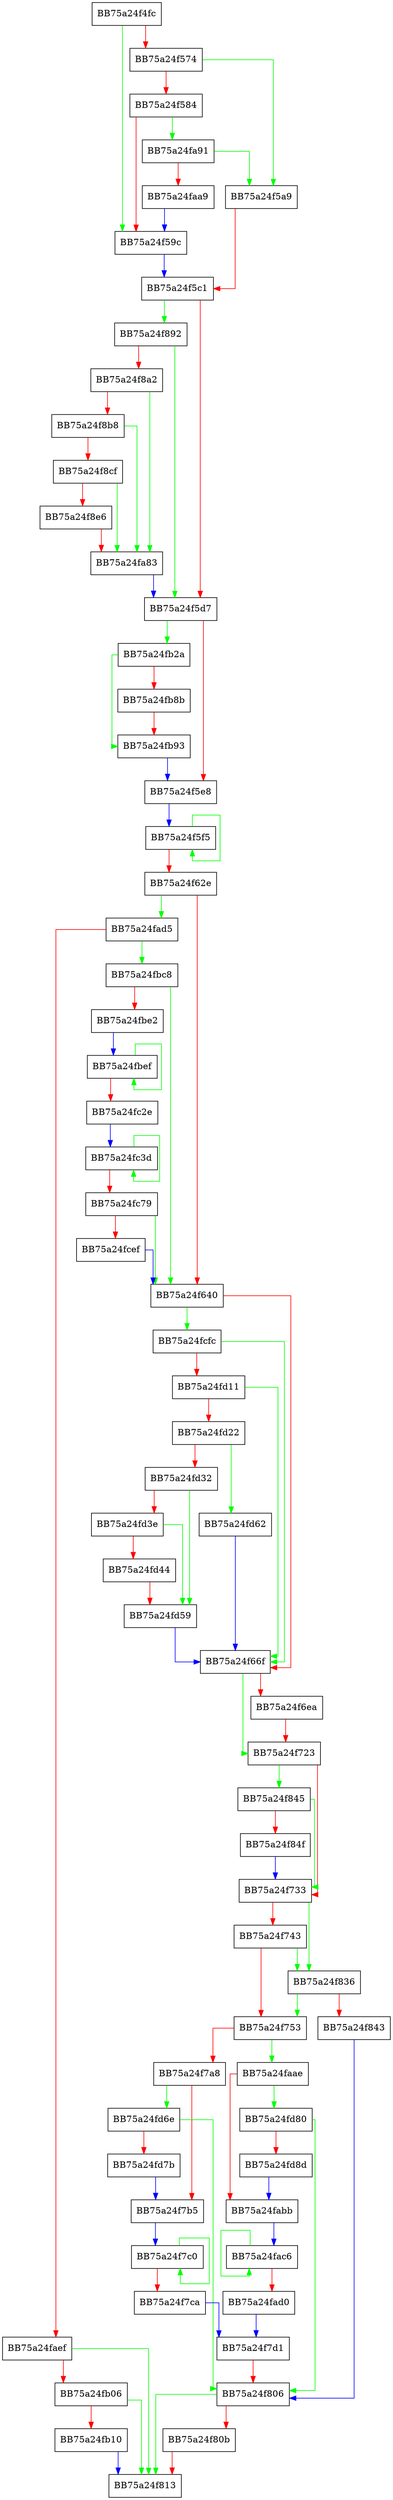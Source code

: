 digraph LogMatchedInternalDetection {
  node [shape="box"];
  graph [splines=ortho];
  BB75a24f4fc -> BB75a24f59c [color="green"];
  BB75a24f4fc -> BB75a24f574 [color="red"];
  BB75a24f574 -> BB75a24f5a9 [color="green"];
  BB75a24f574 -> BB75a24f584 [color="red"];
  BB75a24f584 -> BB75a24fa91 [color="green"];
  BB75a24f584 -> BB75a24f59c [color="red"];
  BB75a24f59c -> BB75a24f5c1 [color="blue"];
  BB75a24f5a9 -> BB75a24f5c1 [color="red"];
  BB75a24f5c1 -> BB75a24f892 [color="green"];
  BB75a24f5c1 -> BB75a24f5d7 [color="red"];
  BB75a24f5d7 -> BB75a24fb2a [color="green"];
  BB75a24f5d7 -> BB75a24f5e8 [color="red"];
  BB75a24f5e8 -> BB75a24f5f5 [color="blue"];
  BB75a24f5f5 -> BB75a24f5f5 [color="green"];
  BB75a24f5f5 -> BB75a24f62e [color="red"];
  BB75a24f62e -> BB75a24fad5 [color="green"];
  BB75a24f62e -> BB75a24f640 [color="red"];
  BB75a24f640 -> BB75a24fcfc [color="green"];
  BB75a24f640 -> BB75a24f66f [color="red"];
  BB75a24f66f -> BB75a24f723 [color="green"];
  BB75a24f66f -> BB75a24f6ea [color="red"];
  BB75a24f6ea -> BB75a24f723 [color="red"];
  BB75a24f723 -> BB75a24f845 [color="green"];
  BB75a24f723 -> BB75a24f733 [color="red"];
  BB75a24f733 -> BB75a24f836 [color="green"];
  BB75a24f733 -> BB75a24f743 [color="red"];
  BB75a24f743 -> BB75a24f836 [color="green"];
  BB75a24f743 -> BB75a24f753 [color="red"];
  BB75a24f753 -> BB75a24faae [color="green"];
  BB75a24f753 -> BB75a24f7a8 [color="red"];
  BB75a24f7a8 -> BB75a24fd6e [color="green"];
  BB75a24f7a8 -> BB75a24f7b5 [color="red"];
  BB75a24f7b5 -> BB75a24f7c0 [color="blue"];
  BB75a24f7c0 -> BB75a24f7c0 [color="green"];
  BB75a24f7c0 -> BB75a24f7ca [color="red"];
  BB75a24f7ca -> BB75a24f7d1 [color="blue"];
  BB75a24f7d1 -> BB75a24f806 [color="red"];
  BB75a24f806 -> BB75a24f813 [color="green"];
  BB75a24f806 -> BB75a24f80b [color="red"];
  BB75a24f80b -> BB75a24f813 [color="red"];
  BB75a24f836 -> BB75a24f753 [color="green"];
  BB75a24f836 -> BB75a24f843 [color="red"];
  BB75a24f843 -> BB75a24f806 [color="blue"];
  BB75a24f845 -> BB75a24f733 [color="green"];
  BB75a24f845 -> BB75a24f84f [color="red"];
  BB75a24f84f -> BB75a24f733 [color="blue"];
  BB75a24f892 -> BB75a24f5d7 [color="green"];
  BB75a24f892 -> BB75a24f8a2 [color="red"];
  BB75a24f8a2 -> BB75a24fa83 [color="green"];
  BB75a24f8a2 -> BB75a24f8b8 [color="red"];
  BB75a24f8b8 -> BB75a24fa83 [color="green"];
  BB75a24f8b8 -> BB75a24f8cf [color="red"];
  BB75a24f8cf -> BB75a24fa83 [color="green"];
  BB75a24f8cf -> BB75a24f8e6 [color="red"];
  BB75a24f8e6 -> BB75a24fa83 [color="red"];
  BB75a24fa83 -> BB75a24f5d7 [color="blue"];
  BB75a24fa91 -> BB75a24f5a9 [color="green"];
  BB75a24fa91 -> BB75a24faa9 [color="red"];
  BB75a24faa9 -> BB75a24f59c [color="blue"];
  BB75a24faae -> BB75a24fd80 [color="green"];
  BB75a24faae -> BB75a24fabb [color="red"];
  BB75a24fabb -> BB75a24fac6 [color="blue"];
  BB75a24fac6 -> BB75a24fac6 [color="green"];
  BB75a24fac6 -> BB75a24fad0 [color="red"];
  BB75a24fad0 -> BB75a24f7d1 [color="blue"];
  BB75a24fad5 -> BB75a24fbc8 [color="green"];
  BB75a24fad5 -> BB75a24faef [color="red"];
  BB75a24faef -> BB75a24f813 [color="green"];
  BB75a24faef -> BB75a24fb06 [color="red"];
  BB75a24fb06 -> BB75a24f813 [color="green"];
  BB75a24fb06 -> BB75a24fb10 [color="red"];
  BB75a24fb10 -> BB75a24f813 [color="blue"];
  BB75a24fb2a -> BB75a24fb93 [color="green"];
  BB75a24fb2a -> BB75a24fb8b [color="red"];
  BB75a24fb8b -> BB75a24fb93 [color="red"];
  BB75a24fb93 -> BB75a24f5e8 [color="blue"];
  BB75a24fbc8 -> BB75a24f640 [color="green"];
  BB75a24fbc8 -> BB75a24fbe2 [color="red"];
  BB75a24fbe2 -> BB75a24fbef [color="blue"];
  BB75a24fbef -> BB75a24fbef [color="green"];
  BB75a24fbef -> BB75a24fc2e [color="red"];
  BB75a24fc2e -> BB75a24fc3d [color="blue"];
  BB75a24fc3d -> BB75a24fc3d [color="green"];
  BB75a24fc3d -> BB75a24fc79 [color="red"];
  BB75a24fc79 -> BB75a24f640 [color="green"];
  BB75a24fc79 -> BB75a24fcef [color="red"];
  BB75a24fcef -> BB75a24f640 [color="blue"];
  BB75a24fcfc -> BB75a24f66f [color="green"];
  BB75a24fcfc -> BB75a24fd11 [color="red"];
  BB75a24fd11 -> BB75a24f66f [color="green"];
  BB75a24fd11 -> BB75a24fd22 [color="red"];
  BB75a24fd22 -> BB75a24fd62 [color="green"];
  BB75a24fd22 -> BB75a24fd32 [color="red"];
  BB75a24fd32 -> BB75a24fd59 [color="green"];
  BB75a24fd32 -> BB75a24fd3e [color="red"];
  BB75a24fd3e -> BB75a24fd59 [color="green"];
  BB75a24fd3e -> BB75a24fd44 [color="red"];
  BB75a24fd44 -> BB75a24fd59 [color="red"];
  BB75a24fd59 -> BB75a24f66f [color="blue"];
  BB75a24fd62 -> BB75a24f66f [color="blue"];
  BB75a24fd6e -> BB75a24f806 [color="green"];
  BB75a24fd6e -> BB75a24fd7b [color="red"];
  BB75a24fd7b -> BB75a24f7b5 [color="blue"];
  BB75a24fd80 -> BB75a24f806 [color="green"];
  BB75a24fd80 -> BB75a24fd8d [color="red"];
  BB75a24fd8d -> BB75a24fabb [color="blue"];
}